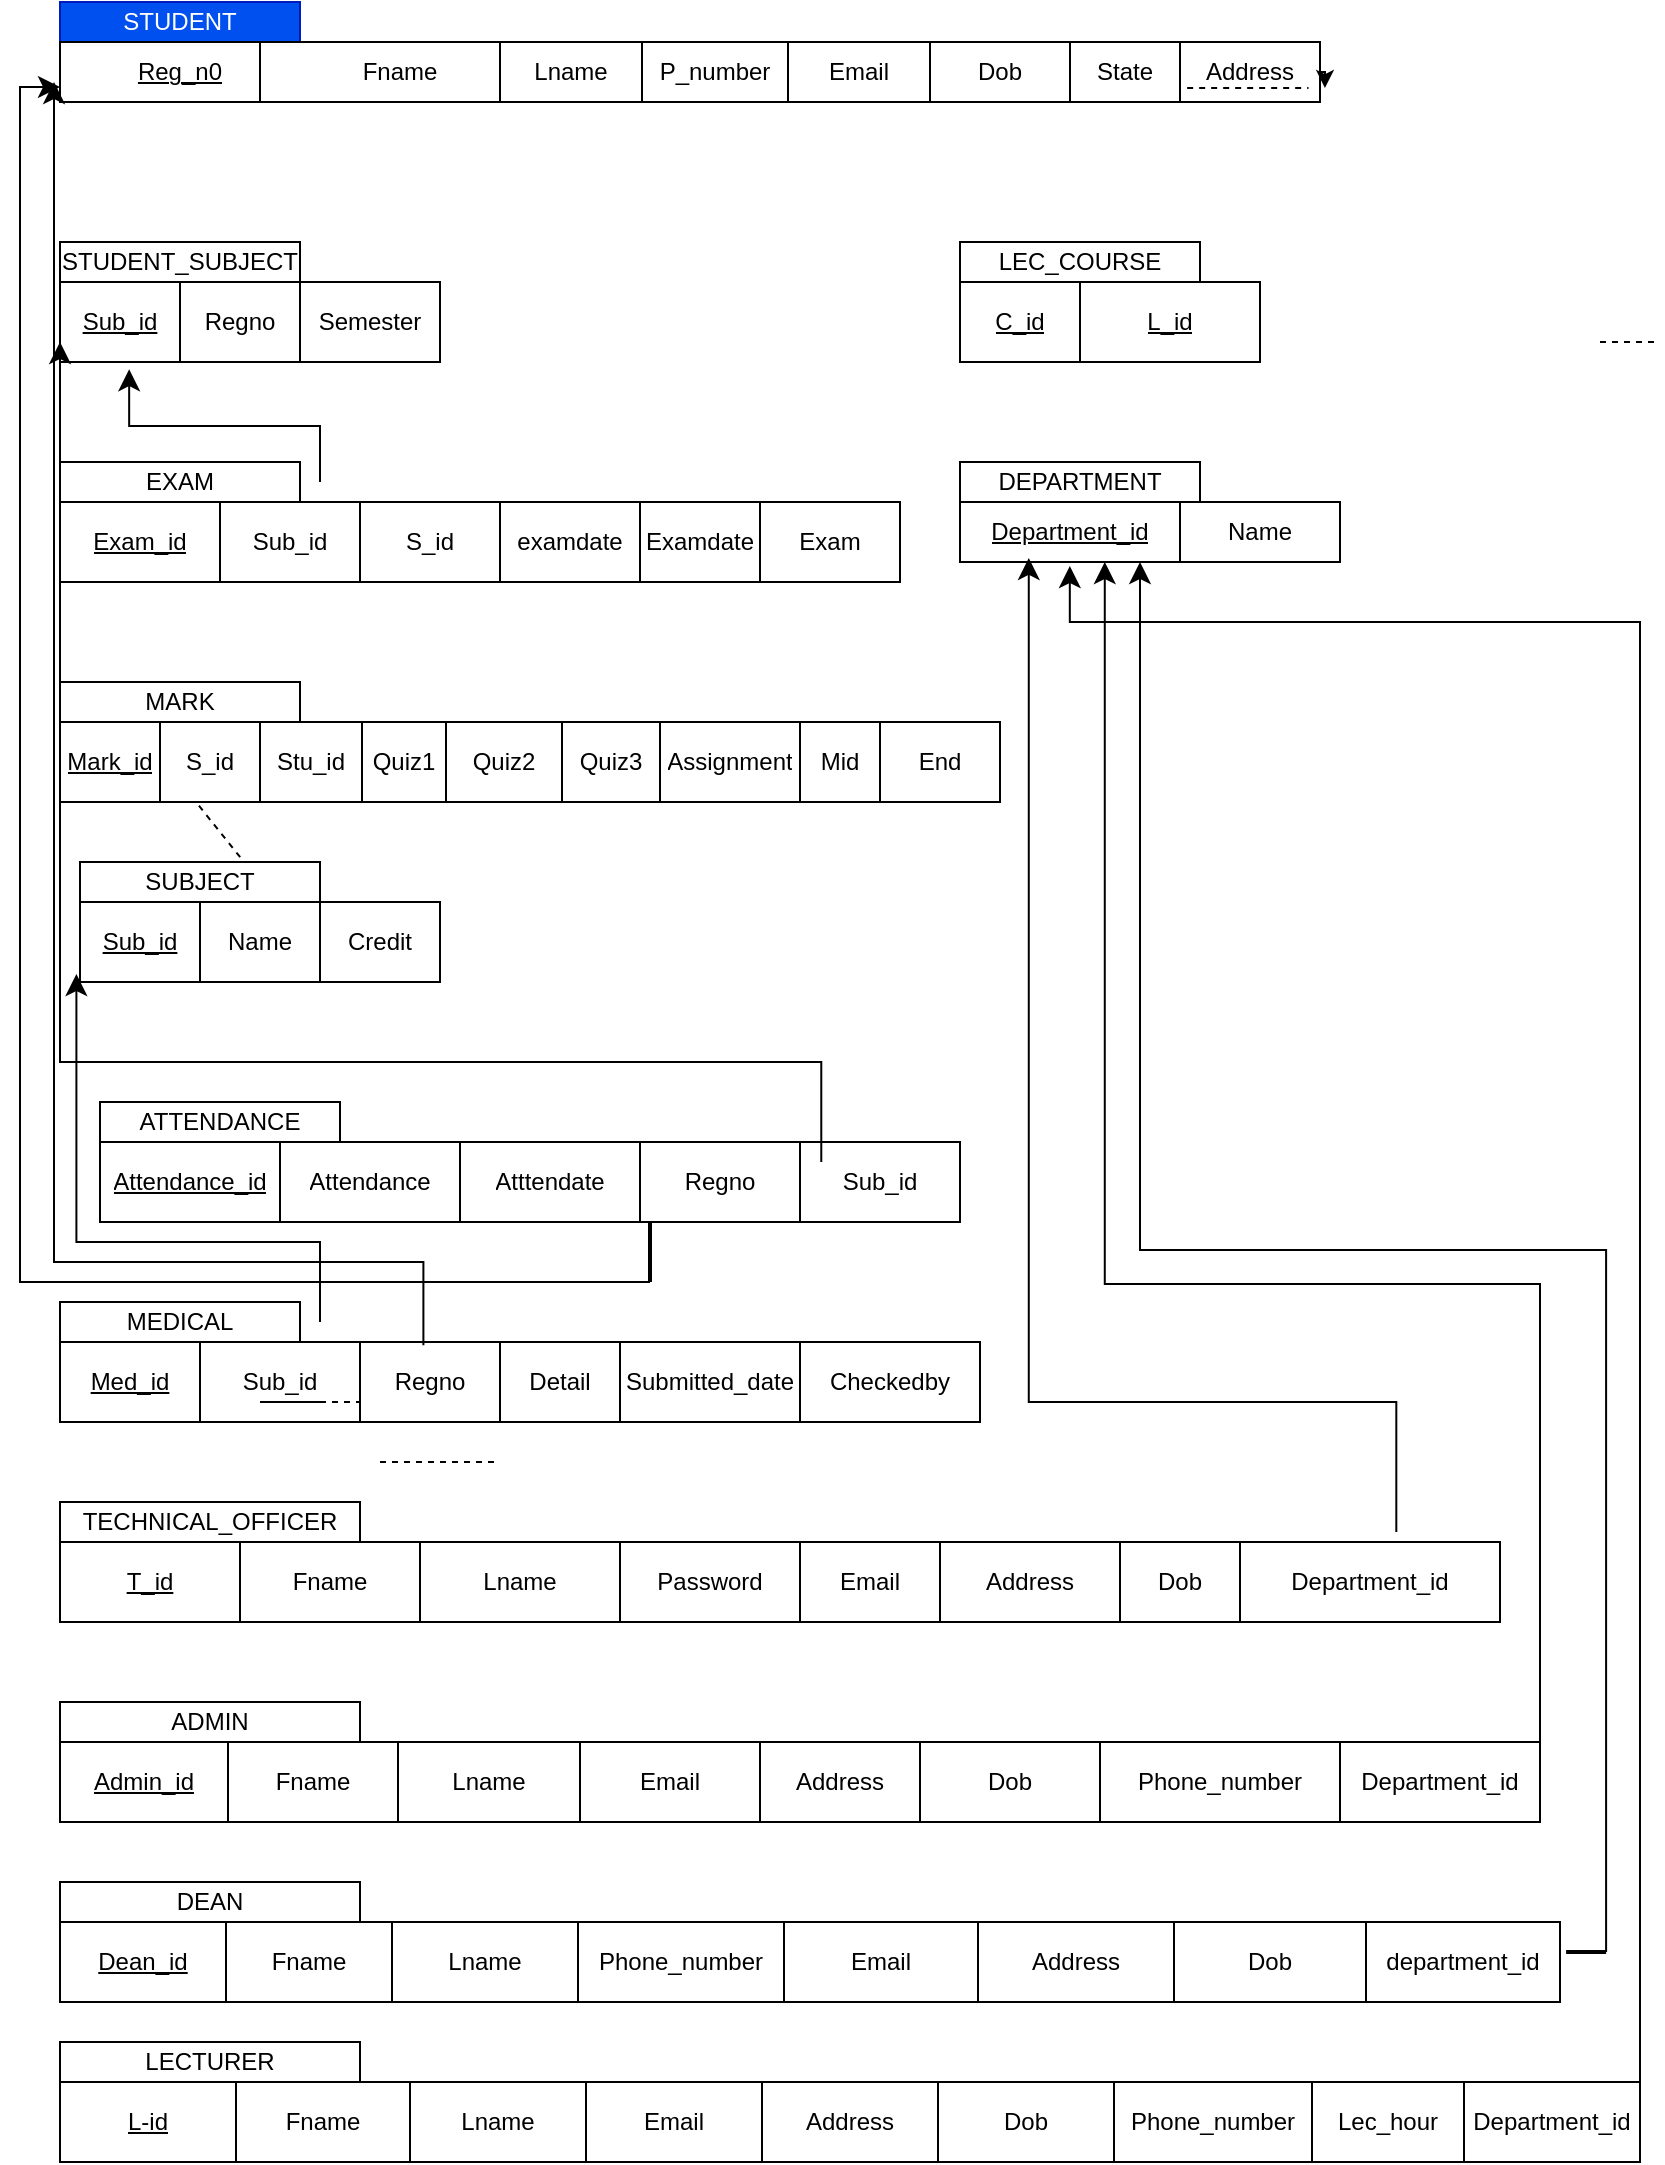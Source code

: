 <mxfile version="28.2.8">
  <diagram name="Page-1" id="xY4jJtZcbZsgavOQ9JUz">
    <mxGraphModel dx="1281" dy="623" grid="1" gridSize="10" guides="1" tooltips="1" connect="1" arrows="1" fold="1" page="1" pageScale="1" pageWidth="850" pageHeight="1100" math="0" shadow="0">
      <root>
        <mxCell id="0" />
        <mxCell id="1" parent="0" />
        <mxCell id="pu-4EHr-pO5dSCH-Njoy-2" value="STUDENT" style="rounded=0;whiteSpace=wrap;html=1;fillColor=#0050EF;fontColor=#ffffff;strokeColor=#001DBC;" parent="1" vertex="1">
          <mxGeometry x="30" y="20" width="120" height="20" as="geometry" />
        </mxCell>
        <mxCell id="pu-4EHr-pO5dSCH-Njoy-3" value="&lt;u&gt;Reg_n0&lt;/u&gt;" style="rounded=0;whiteSpace=wrap;html=1;" parent="1" vertex="1">
          <mxGeometry x="30" y="40" width="120" height="30" as="geometry" />
        </mxCell>
        <mxCell id="pu-4EHr-pO5dSCH-Njoy-4" value="Fname" style="rounded=0;whiteSpace=wrap;html=1;" parent="1" vertex="1">
          <mxGeometry x="130" y="40" width="140" height="30" as="geometry" />
        </mxCell>
        <mxCell id="pu-4EHr-pO5dSCH-Njoy-5" value="" style="shape=table;startSize=0;container=1;collapsible=0;childLayout=tableLayout;" parent="1" vertex="1">
          <mxGeometry x="250" y="40" width="410" height="30" as="geometry" />
        </mxCell>
        <mxCell id="pu-4EHr-pO5dSCH-Njoy-6" value="" style="shape=tableRow;horizontal=0;startSize=0;swimlaneHead=0;swimlaneBody=0;strokeColor=inherit;top=0;left=0;bottom=0;right=0;collapsible=0;dropTarget=0;fillColor=none;points=[[0,0.5],[1,0.5]];portConstraint=eastwest;" parent="pu-4EHr-pO5dSCH-Njoy-5" vertex="1">
          <mxGeometry width="410" height="30" as="geometry" />
        </mxCell>
        <mxCell id="pu-4EHr-pO5dSCH-Njoy-7" value="Lname" style="shape=partialRectangle;html=1;whiteSpace=wrap;connectable=0;strokeColor=inherit;overflow=hidden;fillColor=none;top=0;left=0;bottom=0;right=0;pointerEvents=1;" parent="pu-4EHr-pO5dSCH-Njoy-6" vertex="1">
          <mxGeometry width="71" height="30" as="geometry">
            <mxRectangle width="71" height="30" as="alternateBounds" />
          </mxGeometry>
        </mxCell>
        <mxCell id="pu-4EHr-pO5dSCH-Njoy-8" value="P_number" style="shape=partialRectangle;html=1;whiteSpace=wrap;connectable=0;strokeColor=inherit;overflow=hidden;fillColor=none;top=0;left=0;bottom=0;right=0;pointerEvents=1;" parent="pu-4EHr-pO5dSCH-Njoy-6" vertex="1">
          <mxGeometry x="71" width="73" height="30" as="geometry">
            <mxRectangle width="73" height="30" as="alternateBounds" />
          </mxGeometry>
        </mxCell>
        <mxCell id="pu-4EHr-pO5dSCH-Njoy-9" value="Email" style="shape=partialRectangle;html=1;whiteSpace=wrap;connectable=0;strokeColor=inherit;overflow=hidden;fillColor=none;top=0;left=0;bottom=0;right=0;pointerEvents=1;" parent="pu-4EHr-pO5dSCH-Njoy-6" vertex="1">
          <mxGeometry x="144" width="71" height="30" as="geometry">
            <mxRectangle width="71" height="30" as="alternateBounds" />
          </mxGeometry>
        </mxCell>
        <mxCell id="pu-4EHr-pO5dSCH-Njoy-10" value="Dob" style="shape=partialRectangle;html=1;whiteSpace=wrap;connectable=0;strokeColor=inherit;overflow=hidden;fillColor=none;top=0;left=0;bottom=0;right=0;pointerEvents=1;" parent="pu-4EHr-pO5dSCH-Njoy-6" vertex="1">
          <mxGeometry x="215" width="70" height="30" as="geometry">
            <mxRectangle width="70" height="30" as="alternateBounds" />
          </mxGeometry>
        </mxCell>
        <mxCell id="pu-4EHr-pO5dSCH-Njoy-11" value="State" style="shape=partialRectangle;html=1;whiteSpace=wrap;connectable=0;strokeColor=inherit;overflow=hidden;fillColor=none;top=0;left=0;bottom=0;right=0;pointerEvents=1;" parent="pu-4EHr-pO5dSCH-Njoy-6" vertex="1">
          <mxGeometry x="285" width="55" height="30" as="geometry">
            <mxRectangle width="55" height="30" as="alternateBounds" />
          </mxGeometry>
        </mxCell>
        <mxCell id="pu-4EHr-pO5dSCH-Njoy-12" value="Address" style="shape=partialRectangle;html=1;whiteSpace=wrap;connectable=0;strokeColor=inherit;overflow=hidden;fillColor=none;top=0;left=0;bottom=0;right=0;pointerEvents=1;" parent="pu-4EHr-pO5dSCH-Njoy-6" vertex="1">
          <mxGeometry x="340" width="70" height="30" as="geometry">
            <mxRectangle width="70" height="30" as="alternateBounds" />
          </mxGeometry>
        </mxCell>
        <mxCell id="pu-4EHr-pO5dSCH-Njoy-14" style="edgeStyle=orthogonalEdgeStyle;rounded=0;orthogonalLoop=1;jettySize=auto;html=1;exitX=1;exitY=0.5;exitDx=0;exitDy=0;entryX=1.006;entryY=0.767;entryDx=0;entryDy=0;entryPerimeter=0;" parent="pu-4EHr-pO5dSCH-Njoy-5" source="pu-4EHr-pO5dSCH-Njoy-6" target="pu-4EHr-pO5dSCH-Njoy-6" edge="1">
          <mxGeometry relative="1" as="geometry" />
        </mxCell>
        <mxCell id="pu-4EHr-pO5dSCH-Njoy-15" value="" style="endArrow=none;dashed=1;html=1;rounded=0;exitX=0.838;exitY=0.767;exitDx=0;exitDy=0;exitPerimeter=0;entryX=0.986;entryY=0.767;entryDx=0;entryDy=0;entryPerimeter=0;elbow=vertical;" parent="pu-4EHr-pO5dSCH-Njoy-5" source="pu-4EHr-pO5dSCH-Njoy-6" target="pu-4EHr-pO5dSCH-Njoy-6" edge="1">
          <mxGeometry width="50" height="50" relative="1" as="geometry">
            <mxPoint x="160" y="180" as="sourcePoint" />
            <mxPoint x="200" y="140" as="targetPoint" />
          </mxGeometry>
        </mxCell>
        <mxCell id="pu-4EHr-pO5dSCH-Njoy-16" value="&lt;font style=&quot;color: light-dark(rgb(0, 0, 0), rgb(0, 0, 0));&quot;&gt;DEPARTMENT&lt;/font&gt;" style="rounded=0;whiteSpace=wrap;html=1;fillColor=light-dark(#FFFFFF,#6DB2FF);" parent="1" vertex="1">
          <mxGeometry x="480" y="250" width="120" height="20" as="geometry" />
        </mxCell>
        <mxCell id="pu-4EHr-pO5dSCH-Njoy-17" value="" style="shape=table;startSize=0;container=1;collapsible=0;childLayout=tableLayout;" parent="1" vertex="1">
          <mxGeometry x="480" y="270" width="190" height="30" as="geometry" />
        </mxCell>
        <mxCell id="pu-4EHr-pO5dSCH-Njoy-18" value="" style="shape=tableRow;horizontal=0;startSize=0;swimlaneHead=0;swimlaneBody=0;strokeColor=inherit;top=0;left=0;bottom=0;right=0;collapsible=0;dropTarget=0;fillColor=none;points=[[0,0.5],[1,0.5]];portConstraint=eastwest;" parent="pu-4EHr-pO5dSCH-Njoy-17" vertex="1">
          <mxGeometry width="190" height="30" as="geometry" />
        </mxCell>
        <mxCell id="pu-4EHr-pO5dSCH-Njoy-19" value="&lt;u&gt;Department_id&lt;/u&gt;" style="shape=partialRectangle;html=1;whiteSpace=wrap;connectable=0;strokeColor=inherit;overflow=hidden;fillColor=none;top=0;left=0;bottom=0;right=0;pointerEvents=1;" parent="pu-4EHr-pO5dSCH-Njoy-18" vertex="1">
          <mxGeometry width="110" height="30" as="geometry">
            <mxRectangle width="110" height="30" as="alternateBounds" />
          </mxGeometry>
        </mxCell>
        <mxCell id="pu-4EHr-pO5dSCH-Njoy-20" value="Name" style="shape=partialRectangle;html=1;whiteSpace=wrap;connectable=0;strokeColor=inherit;overflow=hidden;fillColor=none;top=0;left=0;bottom=0;right=0;pointerEvents=1;" parent="pu-4EHr-pO5dSCH-Njoy-18" vertex="1">
          <mxGeometry x="110" width="80" height="30" as="geometry">
            <mxRectangle width="80" height="30" as="alternateBounds" />
          </mxGeometry>
        </mxCell>
        <mxCell id="pu-4EHr-pO5dSCH-Njoy-21" value="" style="endArrow=none;dashed=1;html=1;rounded=0;" parent="pu-4EHr-pO5dSCH-Njoy-17" target="pu-4EHr-pO5dSCH-Njoy-42" edge="1">
          <mxGeometry width="50" height="50" relative="1" as="geometry">
            <mxPoint x="-340" y="180" as="sourcePoint" />
            <mxPoint x="-350" y="170" as="targetPoint" />
            <Array as="points">
              <mxPoint x="-350" y="190" />
              <mxPoint x="-390" y="140" />
            </Array>
          </mxGeometry>
        </mxCell>
        <mxCell id="pu-4EHr-pO5dSCH-Njoy-22" value="&lt;font style=&quot;color: light-dark(rgb(0, 0, 0), rgb(0, 0, 0));&quot;&gt;STUDENT_SUBJECT&lt;/font&gt;" style="rounded=0;whiteSpace=wrap;html=1;fillColor=light-dark(#FFFFFF,#6DB2FF);" parent="1" vertex="1">
          <mxGeometry x="30" y="140" width="120" height="20" as="geometry" />
        </mxCell>
        <mxCell id="pu-4EHr-pO5dSCH-Njoy-23" value="" style="shape=table;startSize=0;container=1;collapsible=0;childLayout=tableLayout;" parent="1" vertex="1">
          <mxGeometry x="30" y="160" width="190" height="40" as="geometry" />
        </mxCell>
        <mxCell id="pu-4EHr-pO5dSCH-Njoy-24" value="" style="shape=tableRow;horizontal=0;startSize=0;swimlaneHead=0;swimlaneBody=0;strokeColor=inherit;top=0;left=0;bottom=0;right=0;collapsible=0;dropTarget=0;fillColor=none;points=[[0,0.5],[1,0.5]];portConstraint=eastwest;" parent="pu-4EHr-pO5dSCH-Njoy-23" vertex="1">
          <mxGeometry width="190" height="40" as="geometry" />
        </mxCell>
        <mxCell id="pu-4EHr-pO5dSCH-Njoy-25" value="&lt;u&gt;Sub_id&lt;/u&gt;" style="shape=partialRectangle;html=1;whiteSpace=wrap;connectable=0;strokeColor=inherit;overflow=hidden;fillColor=none;top=0;left=0;bottom=0;right=0;pointerEvents=1;" parent="pu-4EHr-pO5dSCH-Njoy-24" vertex="1">
          <mxGeometry width="60" height="40" as="geometry">
            <mxRectangle width="60" height="40" as="alternateBounds" />
          </mxGeometry>
        </mxCell>
        <mxCell id="pu-4EHr-pO5dSCH-Njoy-26" value="Regno" style="shape=partialRectangle;html=1;whiteSpace=wrap;connectable=0;strokeColor=inherit;overflow=hidden;fillColor=none;top=0;left=0;bottom=0;right=0;pointerEvents=1;" parent="pu-4EHr-pO5dSCH-Njoy-24" vertex="1">
          <mxGeometry x="60" width="60" height="40" as="geometry">
            <mxRectangle width="60" height="40" as="alternateBounds" />
          </mxGeometry>
        </mxCell>
        <mxCell id="AEYLGil9jTg4PLggc-jJ-2" value="Semester" style="shape=partialRectangle;html=1;whiteSpace=wrap;connectable=0;strokeColor=inherit;overflow=hidden;fillColor=none;top=0;left=0;bottom=0;right=0;pointerEvents=1;" parent="pu-4EHr-pO5dSCH-Njoy-24" vertex="1">
          <mxGeometry x="120" width="70" height="40" as="geometry">
            <mxRectangle width="70" height="40" as="alternateBounds" />
          </mxGeometry>
        </mxCell>
        <mxCell id="pu-4EHr-pO5dSCH-Njoy-33" value="&lt;font style=&quot;color: light-dark(rgb(0, 0, 0), rgb(0, 0, 0));&quot;&gt;EXAM&lt;/font&gt;" style="rounded=0;whiteSpace=wrap;html=1;fillColor=light-dark(#FFFFFF,#6DB2FF);strokeColor=light-dark(#000000,#000000);" parent="1" vertex="1">
          <mxGeometry x="30" y="250" width="120" height="20" as="geometry" />
        </mxCell>
        <mxCell id="pu-4EHr-pO5dSCH-Njoy-34" value="" style="shape=table;startSize=0;container=1;collapsible=0;childLayout=tableLayout;" parent="1" vertex="1">
          <mxGeometry x="30" y="270" width="420" height="40" as="geometry" />
        </mxCell>
        <mxCell id="pu-4EHr-pO5dSCH-Njoy-35" value="" style="shape=tableRow;horizontal=0;startSize=0;swimlaneHead=0;swimlaneBody=0;strokeColor=inherit;top=0;left=0;bottom=0;right=0;collapsible=0;dropTarget=0;fillColor=none;points=[[0,0.5],[1,0.5]];portConstraint=eastwest;" parent="pu-4EHr-pO5dSCH-Njoy-34" vertex="1">
          <mxGeometry width="420" height="40" as="geometry" />
        </mxCell>
        <mxCell id="pu-4EHr-pO5dSCH-Njoy-36" value="&lt;u&gt;Exam_id&lt;/u&gt;" style="shape=partialRectangle;html=1;whiteSpace=wrap;connectable=0;strokeColor=inherit;overflow=hidden;fillColor=none;top=0;left=0;bottom=0;right=0;pointerEvents=1;" parent="pu-4EHr-pO5dSCH-Njoy-35" vertex="1">
          <mxGeometry width="80" height="40" as="geometry">
            <mxRectangle width="80" height="40" as="alternateBounds" />
          </mxGeometry>
        </mxCell>
        <mxCell id="pu-4EHr-pO5dSCH-Njoy-37" value="Sub_id" style="shape=partialRectangle;html=1;whiteSpace=wrap;connectable=0;strokeColor=inherit;overflow=hidden;fillColor=none;top=0;left=0;bottom=0;right=0;pointerEvents=1;" parent="pu-4EHr-pO5dSCH-Njoy-35" vertex="1">
          <mxGeometry x="80" width="70" height="40" as="geometry">
            <mxRectangle width="70" height="40" as="alternateBounds" />
          </mxGeometry>
        </mxCell>
        <mxCell id="pu-4EHr-pO5dSCH-Njoy-38" value="S_id" style="shape=partialRectangle;html=1;whiteSpace=wrap;connectable=0;strokeColor=inherit;overflow=hidden;fillColor=none;top=0;left=0;bottom=0;right=0;pointerEvents=1;" parent="pu-4EHr-pO5dSCH-Njoy-35" vertex="1">
          <mxGeometry x="150" width="70" height="40" as="geometry">
            <mxRectangle width="70" height="40" as="alternateBounds" />
          </mxGeometry>
        </mxCell>
        <mxCell id="KASkvLbPSU9D8HYdfNqd-1" value="examdate" style="shape=partialRectangle;html=1;whiteSpace=wrap;connectable=0;strokeColor=inherit;overflow=hidden;fillColor=none;top=0;left=0;bottom=0;right=0;pointerEvents=1;" parent="pu-4EHr-pO5dSCH-Njoy-35" vertex="1">
          <mxGeometry x="220" width="70" height="40" as="geometry">
            <mxRectangle width="70" height="40" as="alternateBounds" />
          </mxGeometry>
        </mxCell>
        <mxCell id="KASkvLbPSU9D8HYdfNqd-2" value="Examdate" style="shape=partialRectangle;html=1;whiteSpace=wrap;connectable=0;strokeColor=inherit;overflow=hidden;fillColor=none;top=0;left=0;bottom=0;right=0;pointerEvents=1;" parent="pu-4EHr-pO5dSCH-Njoy-35" vertex="1">
          <mxGeometry x="290" width="60" height="40" as="geometry">
            <mxRectangle width="60" height="40" as="alternateBounds" />
          </mxGeometry>
        </mxCell>
        <mxCell id="KTiFYCy_t_JUHbxnWgsd-1" value="Exam" style="shape=partialRectangle;html=1;whiteSpace=wrap;connectable=0;strokeColor=inherit;overflow=hidden;fillColor=none;top=0;left=0;bottom=0;right=0;pointerEvents=1;" parent="pu-4EHr-pO5dSCH-Njoy-35" vertex="1">
          <mxGeometry x="350" width="70" height="40" as="geometry">
            <mxRectangle width="70" height="40" as="alternateBounds" />
          </mxGeometry>
        </mxCell>
        <mxCell id="pu-4EHr-pO5dSCH-Njoy-40" value="&lt;font style=&quot;color: light-dark(rgb(0, 0, 0), rgb(0, 0, 0));&quot;&gt;MARK&lt;/font&gt;" style="rounded=0;whiteSpace=wrap;html=1;fillColor=light-dark(#FFFFFF,#6DB2FF);" parent="1" vertex="1">
          <mxGeometry x="30" y="360" width="120" height="20" as="geometry" />
        </mxCell>
        <mxCell id="pu-4EHr-pO5dSCH-Njoy-41" value="" style="shape=table;startSize=0;container=1;collapsible=0;childLayout=tableLayout;" parent="1" vertex="1">
          <mxGeometry x="30" y="380" width="470" height="40" as="geometry" />
        </mxCell>
        <mxCell id="pu-4EHr-pO5dSCH-Njoy-42" value="" style="shape=tableRow;horizontal=0;startSize=0;swimlaneHead=0;swimlaneBody=0;strokeColor=inherit;top=0;left=0;bottom=0;right=0;collapsible=0;dropTarget=0;fillColor=none;points=[[0,0.5],[1,0.5]];portConstraint=eastwest;" parent="pu-4EHr-pO5dSCH-Njoy-41" vertex="1">
          <mxGeometry width="470" height="40" as="geometry" />
        </mxCell>
        <mxCell id="pu-4EHr-pO5dSCH-Njoy-43" value="&lt;u&gt;Mark_id&lt;/u&gt;" style="shape=partialRectangle;html=1;whiteSpace=wrap;connectable=0;strokeColor=inherit;overflow=hidden;fillColor=none;top=0;left=0;bottom=0;right=0;pointerEvents=1;" parent="pu-4EHr-pO5dSCH-Njoy-42" vertex="1">
          <mxGeometry width="50" height="40" as="geometry">
            <mxRectangle width="50" height="40" as="alternateBounds" />
          </mxGeometry>
        </mxCell>
        <mxCell id="pu-4EHr-pO5dSCH-Njoy-44" value="S_id" style="shape=partialRectangle;html=1;whiteSpace=wrap;connectable=0;strokeColor=inherit;overflow=hidden;fillColor=none;top=0;left=0;bottom=0;right=0;pointerEvents=1;" parent="pu-4EHr-pO5dSCH-Njoy-42" vertex="1">
          <mxGeometry x="50" width="50" height="40" as="geometry">
            <mxRectangle width="50" height="40" as="alternateBounds" />
          </mxGeometry>
        </mxCell>
        <mxCell id="pu-4EHr-pO5dSCH-Njoy-45" value="Stu_id" style="shape=partialRectangle;html=1;whiteSpace=wrap;connectable=0;strokeColor=inherit;overflow=hidden;fillColor=none;top=0;left=0;bottom=0;right=0;pointerEvents=1;" parent="pu-4EHr-pO5dSCH-Njoy-42" vertex="1">
          <mxGeometry x="100" width="51" height="40" as="geometry">
            <mxRectangle width="51" height="40" as="alternateBounds" />
          </mxGeometry>
        </mxCell>
        <mxCell id="pu-4EHr-pO5dSCH-Njoy-46" value="Quiz1" style="shape=partialRectangle;html=1;whiteSpace=wrap;connectable=0;strokeColor=inherit;overflow=hidden;fillColor=none;top=0;left=0;bottom=0;right=0;pointerEvents=1;" parent="pu-4EHr-pO5dSCH-Njoy-42" vertex="1">
          <mxGeometry x="151" width="42" height="40" as="geometry">
            <mxRectangle width="42" height="40" as="alternateBounds" />
          </mxGeometry>
        </mxCell>
        <mxCell id="pu-4EHr-pO5dSCH-Njoy-47" value="Quiz2" style="shape=partialRectangle;html=1;whiteSpace=wrap;connectable=0;strokeColor=inherit;overflow=hidden;fillColor=none;top=0;left=0;bottom=0;right=0;pointerEvents=1;" parent="pu-4EHr-pO5dSCH-Njoy-42" vertex="1">
          <mxGeometry x="193" width="58" height="40" as="geometry">
            <mxRectangle width="58" height="40" as="alternateBounds" />
          </mxGeometry>
        </mxCell>
        <mxCell id="Vgmw6cGDIbWzr3HzMg_--1" value="Quiz3" style="shape=partialRectangle;html=1;whiteSpace=wrap;connectable=0;strokeColor=inherit;overflow=hidden;fillColor=none;top=0;left=0;bottom=0;right=0;pointerEvents=1;" parent="pu-4EHr-pO5dSCH-Njoy-42" vertex="1">
          <mxGeometry x="251" width="49" height="40" as="geometry">
            <mxRectangle width="49" height="40" as="alternateBounds" />
          </mxGeometry>
        </mxCell>
        <mxCell id="5lb4T3jA7lM4oqDkbSBx-2" value="Assignment" style="shape=partialRectangle;html=1;whiteSpace=wrap;connectable=0;strokeColor=inherit;overflow=hidden;fillColor=none;top=0;left=0;bottom=0;right=0;pointerEvents=1;" parent="pu-4EHr-pO5dSCH-Njoy-42" vertex="1">
          <mxGeometry x="300" width="70" height="40" as="geometry">
            <mxRectangle width="70" height="40" as="alternateBounds" />
          </mxGeometry>
        </mxCell>
        <mxCell id="5lb4T3jA7lM4oqDkbSBx-1" value="Mid" style="shape=partialRectangle;html=1;whiteSpace=wrap;connectable=0;strokeColor=inherit;overflow=hidden;fillColor=none;top=0;left=0;bottom=0;right=0;pointerEvents=1;" parent="pu-4EHr-pO5dSCH-Njoy-42" vertex="1">
          <mxGeometry x="370" width="40" height="40" as="geometry">
            <mxRectangle width="40" height="40" as="alternateBounds" />
          </mxGeometry>
        </mxCell>
        <mxCell id="5lb4T3jA7lM4oqDkbSBx-3" value="End" style="shape=partialRectangle;html=1;whiteSpace=wrap;connectable=0;strokeColor=inherit;overflow=hidden;fillColor=none;top=0;left=0;bottom=0;right=0;pointerEvents=1;" parent="pu-4EHr-pO5dSCH-Njoy-42" vertex="1">
          <mxGeometry x="410" width="60" height="40" as="geometry">
            <mxRectangle width="60" height="40" as="alternateBounds" />
          </mxGeometry>
        </mxCell>
        <mxCell id="pu-4EHr-pO5dSCH-Njoy-56" value="&lt;font style=&quot;color: light-dark(rgb(0, 0, 0), rgb(0, 0, 0));&quot;&gt;ATTENDANCE&lt;/font&gt;" style="rounded=0;whiteSpace=wrap;html=1;fillColor=light-dark(#FFFFFF,#6DB2FF);" parent="1" vertex="1">
          <mxGeometry x="50" y="570" width="120" height="20" as="geometry" />
        </mxCell>
        <mxCell id="pu-4EHr-pO5dSCH-Njoy-57" value="" style="shape=table;startSize=0;container=1;collapsible=0;childLayout=tableLayout;" parent="1" vertex="1">
          <mxGeometry x="50" y="590" width="430" height="40" as="geometry" />
        </mxCell>
        <mxCell id="pu-4EHr-pO5dSCH-Njoy-58" value="" style="shape=tableRow;horizontal=0;startSize=0;swimlaneHead=0;swimlaneBody=0;strokeColor=inherit;top=0;left=0;bottom=0;right=0;collapsible=0;dropTarget=0;fillColor=none;points=[[0,0.5],[1,0.5]];portConstraint=eastwest;" parent="pu-4EHr-pO5dSCH-Njoy-57" vertex="1">
          <mxGeometry width="430" height="40" as="geometry" />
        </mxCell>
        <mxCell id="pu-4EHr-pO5dSCH-Njoy-59" value="&lt;u&gt;Attendance_id&lt;/u&gt;" style="shape=partialRectangle;html=1;whiteSpace=wrap;connectable=0;strokeColor=inherit;overflow=hidden;fillColor=none;top=0;left=0;bottom=0;right=0;pointerEvents=1;" parent="pu-4EHr-pO5dSCH-Njoy-58" vertex="1">
          <mxGeometry width="90" height="40" as="geometry">
            <mxRectangle width="90" height="40" as="alternateBounds" />
          </mxGeometry>
        </mxCell>
        <mxCell id="pu-4EHr-pO5dSCH-Njoy-60" value="Attendance" style="shape=partialRectangle;html=1;whiteSpace=wrap;connectable=0;strokeColor=inherit;overflow=hidden;fillColor=none;top=0;left=0;bottom=0;right=0;pointerEvents=1;" parent="pu-4EHr-pO5dSCH-Njoy-58" vertex="1">
          <mxGeometry x="90" width="90" height="40" as="geometry">
            <mxRectangle width="90" height="40" as="alternateBounds" />
          </mxGeometry>
        </mxCell>
        <mxCell id="pu-4EHr-pO5dSCH-Njoy-61" value="Atttendate" style="shape=partialRectangle;html=1;whiteSpace=wrap;connectable=0;strokeColor=inherit;overflow=hidden;fillColor=none;top=0;left=0;bottom=0;right=0;pointerEvents=1;" parent="pu-4EHr-pO5dSCH-Njoy-58" vertex="1">
          <mxGeometry x="180" width="90" height="40" as="geometry">
            <mxRectangle width="90" height="40" as="alternateBounds" />
          </mxGeometry>
        </mxCell>
        <mxCell id="pu-4EHr-pO5dSCH-Njoy-62" value="Regno" style="shape=partialRectangle;html=1;whiteSpace=wrap;connectable=0;strokeColor=inherit;overflow=hidden;fillColor=none;top=0;left=0;bottom=0;right=0;pointerEvents=1;" parent="pu-4EHr-pO5dSCH-Njoy-58" vertex="1">
          <mxGeometry x="270" width="80" height="40" as="geometry">
            <mxRectangle width="80" height="40" as="alternateBounds" />
          </mxGeometry>
        </mxCell>
        <mxCell id="pu-4EHr-pO5dSCH-Njoy-63" value="Sub_id" style="shape=partialRectangle;html=1;whiteSpace=wrap;connectable=0;strokeColor=inherit;overflow=hidden;fillColor=none;top=0;left=0;bottom=0;right=0;pointerEvents=1;" parent="pu-4EHr-pO5dSCH-Njoy-58" vertex="1">
          <mxGeometry x="350" width="80" height="40" as="geometry">
            <mxRectangle width="80" height="40" as="alternateBounds" />
          </mxGeometry>
        </mxCell>
        <mxCell id="pu-4EHr-pO5dSCH-Njoy-66" value="&lt;font style=&quot;color: light-dark(rgb(0, 0, 0), rgb(0, 0, 0));&quot;&gt;MEDICAL&lt;/font&gt;" style="rounded=0;whiteSpace=wrap;html=1;fillColor=light-dark(#FFFFFF,#6DB2FF);" parent="1" vertex="1">
          <mxGeometry x="30" y="670" width="120" height="20" as="geometry" />
        </mxCell>
        <mxCell id="pu-4EHr-pO5dSCH-Njoy-67" value="" style="shape=table;startSize=0;container=1;collapsible=0;childLayout=tableLayout;" parent="1" vertex="1">
          <mxGeometry x="30" y="690" width="460" height="40" as="geometry" />
        </mxCell>
        <mxCell id="pu-4EHr-pO5dSCH-Njoy-68" value="" style="shape=tableRow;horizontal=0;startSize=0;swimlaneHead=0;swimlaneBody=0;strokeColor=inherit;top=0;left=0;bottom=0;right=0;collapsible=0;dropTarget=0;fillColor=none;points=[[0,0.5],[1,0.5]];portConstraint=eastwest;" parent="pu-4EHr-pO5dSCH-Njoy-67" vertex="1">
          <mxGeometry width="460" height="40" as="geometry" />
        </mxCell>
        <mxCell id="pu-4EHr-pO5dSCH-Njoy-69" value="&lt;u&gt;Med_id&lt;/u&gt;" style="shape=partialRectangle;html=1;whiteSpace=wrap;connectable=0;strokeColor=inherit;overflow=hidden;fillColor=none;top=0;left=0;bottom=0;right=0;pointerEvents=1;" parent="pu-4EHr-pO5dSCH-Njoy-68" vertex="1">
          <mxGeometry width="70" height="40" as="geometry">
            <mxRectangle width="70" height="40" as="alternateBounds" />
          </mxGeometry>
        </mxCell>
        <mxCell id="pu-4EHr-pO5dSCH-Njoy-70" value="Sub_id" style="shape=partialRectangle;html=1;whiteSpace=wrap;connectable=0;strokeColor=inherit;overflow=hidden;fillColor=none;top=0;left=0;bottom=0;right=0;pointerEvents=1;" parent="pu-4EHr-pO5dSCH-Njoy-68" vertex="1">
          <mxGeometry x="70" width="80" height="40" as="geometry">
            <mxRectangle width="80" height="40" as="alternateBounds" />
          </mxGeometry>
        </mxCell>
        <mxCell id="pu-4EHr-pO5dSCH-Njoy-71" value="Regno" style="shape=partialRectangle;html=1;whiteSpace=wrap;connectable=0;strokeColor=inherit;overflow=hidden;fillColor=none;top=0;left=0;bottom=0;right=0;pointerEvents=1;" parent="pu-4EHr-pO5dSCH-Njoy-68" vertex="1">
          <mxGeometry x="150" width="70" height="40" as="geometry">
            <mxRectangle width="70" height="40" as="alternateBounds" />
          </mxGeometry>
        </mxCell>
        <mxCell id="AEYLGil9jTg4PLggc-jJ-1" value="Detail" style="shape=partialRectangle;html=1;whiteSpace=wrap;connectable=0;strokeColor=inherit;overflow=hidden;fillColor=none;top=0;left=0;bottom=0;right=0;pointerEvents=1;" parent="pu-4EHr-pO5dSCH-Njoy-68" vertex="1">
          <mxGeometry x="220" width="60" height="40" as="geometry">
            <mxRectangle width="60" height="40" as="alternateBounds" />
          </mxGeometry>
        </mxCell>
        <mxCell id="KTiFYCy_t_JUHbxnWgsd-2" value="Submitted_date" style="shape=partialRectangle;html=1;whiteSpace=wrap;connectable=0;strokeColor=inherit;overflow=hidden;fillColor=none;top=0;left=0;bottom=0;right=0;pointerEvents=1;" parent="pu-4EHr-pO5dSCH-Njoy-68" vertex="1">
          <mxGeometry x="280" width="90" height="40" as="geometry">
            <mxRectangle width="90" height="40" as="alternateBounds" />
          </mxGeometry>
        </mxCell>
        <mxCell id="KTiFYCy_t_JUHbxnWgsd-3" value="Checkedby" style="shape=partialRectangle;html=1;whiteSpace=wrap;connectable=0;strokeColor=inherit;overflow=hidden;fillColor=none;top=0;left=0;bottom=0;right=0;pointerEvents=1;" parent="pu-4EHr-pO5dSCH-Njoy-68" vertex="1">
          <mxGeometry x="370" width="90" height="40" as="geometry">
            <mxRectangle width="90" height="40" as="alternateBounds" />
          </mxGeometry>
        </mxCell>
        <mxCell id="pu-4EHr-pO5dSCH-Njoy-72" value="" style="endArrow=none;dashed=1;html=1;rounded=0;" parent="pu-4EHr-pO5dSCH-Njoy-67" edge="1">
          <mxGeometry width="50" height="50" relative="1" as="geometry">
            <mxPoint x="160" y="60" as="sourcePoint" />
            <mxPoint x="220" y="60" as="targetPoint" />
            <Array as="points" />
          </mxGeometry>
        </mxCell>
        <mxCell id="pu-4EHr-pO5dSCH-Njoy-73" value="" style="endArrow=none;dashed=1;html=1;rounded=0;" parent="1" edge="1">
          <mxGeometry width="50" height="50" relative="1" as="geometry">
            <mxPoint x="160" y="720" as="sourcePoint" />
            <mxPoint x="180" y="720" as="targetPoint" />
            <Array as="points">
              <mxPoint x="160" y="720" />
              <mxPoint x="150" y="720" />
              <mxPoint x="130" y="720" />
            </Array>
          </mxGeometry>
        </mxCell>
        <mxCell id="pu-4EHr-pO5dSCH-Njoy-74" value="&lt;font style=&quot;color: light-dark(rgb(0, 0, 0), rgb(0, 0, 0));&quot;&gt;TECHNICAL_OFFICER&lt;/font&gt;" style="rounded=0;whiteSpace=wrap;html=1;fillColor=light-dark(#FFFFFF,#6DB2FF);" parent="1" vertex="1">
          <mxGeometry x="30" y="770" width="150" height="20" as="geometry" />
        </mxCell>
        <mxCell id="pu-4EHr-pO5dSCH-Njoy-75" value="" style="shape=table;startSize=0;container=1;collapsible=0;childLayout=tableLayout;" parent="1" vertex="1">
          <mxGeometry x="30" y="790" width="720" height="40" as="geometry" />
        </mxCell>
        <mxCell id="pu-4EHr-pO5dSCH-Njoy-76" value="" style="shape=tableRow;horizontal=0;startSize=0;swimlaneHead=0;swimlaneBody=0;strokeColor=inherit;top=0;left=0;bottom=0;right=0;collapsible=0;dropTarget=0;fillColor=none;points=[[0,0.5],[1,0.5]];portConstraint=eastwest;" parent="pu-4EHr-pO5dSCH-Njoy-75" vertex="1">
          <mxGeometry width="720" height="40" as="geometry" />
        </mxCell>
        <mxCell id="pu-4EHr-pO5dSCH-Njoy-77" value="&lt;u&gt;T_id&lt;/u&gt;" style="shape=partialRectangle;html=1;whiteSpace=wrap;connectable=0;strokeColor=inherit;overflow=hidden;fillColor=none;top=0;left=0;bottom=0;right=0;pointerEvents=1;" parent="pu-4EHr-pO5dSCH-Njoy-76" vertex="1">
          <mxGeometry width="90" height="40" as="geometry">
            <mxRectangle width="90" height="40" as="alternateBounds" />
          </mxGeometry>
        </mxCell>
        <mxCell id="pu-4EHr-pO5dSCH-Njoy-78" value="Fname" style="shape=partialRectangle;html=1;whiteSpace=wrap;connectable=0;strokeColor=inherit;overflow=hidden;fillColor=none;top=0;left=0;bottom=0;right=0;pointerEvents=1;" parent="pu-4EHr-pO5dSCH-Njoy-76" vertex="1">
          <mxGeometry x="90" width="90" height="40" as="geometry">
            <mxRectangle width="90" height="40" as="alternateBounds" />
          </mxGeometry>
        </mxCell>
        <mxCell id="pu-4EHr-pO5dSCH-Njoy-79" value="Lname" style="shape=partialRectangle;html=1;whiteSpace=wrap;connectable=0;strokeColor=inherit;overflow=hidden;fillColor=none;top=0;left=0;bottom=0;right=0;pointerEvents=1;" parent="pu-4EHr-pO5dSCH-Njoy-76" vertex="1">
          <mxGeometry x="180" width="100" height="40" as="geometry">
            <mxRectangle width="100" height="40" as="alternateBounds" />
          </mxGeometry>
        </mxCell>
        <mxCell id="pu-4EHr-pO5dSCH-Njoy-80" value="Password" style="shape=partialRectangle;html=1;whiteSpace=wrap;connectable=0;strokeColor=inherit;overflow=hidden;fillColor=none;top=0;left=0;bottom=0;right=0;pointerEvents=1;" parent="pu-4EHr-pO5dSCH-Njoy-76" vertex="1">
          <mxGeometry x="280" width="90" height="40" as="geometry">
            <mxRectangle width="90" height="40" as="alternateBounds" />
          </mxGeometry>
        </mxCell>
        <mxCell id="pu-4EHr-pO5dSCH-Njoy-81" value="Email" style="shape=partialRectangle;html=1;whiteSpace=wrap;connectable=0;strokeColor=inherit;overflow=hidden;fillColor=none;top=0;left=0;bottom=0;right=0;pointerEvents=1;" parent="pu-4EHr-pO5dSCH-Njoy-76" vertex="1">
          <mxGeometry x="370" width="70" height="40" as="geometry">
            <mxRectangle width="70" height="40" as="alternateBounds" />
          </mxGeometry>
        </mxCell>
        <mxCell id="pu-4EHr-pO5dSCH-Njoy-82" value="Address" style="shape=partialRectangle;html=1;whiteSpace=wrap;connectable=0;strokeColor=inherit;overflow=hidden;fillColor=none;top=0;left=0;bottom=0;right=0;pointerEvents=1;" parent="pu-4EHr-pO5dSCH-Njoy-76" vertex="1">
          <mxGeometry x="440" width="90" height="40" as="geometry">
            <mxRectangle width="90" height="40" as="alternateBounds" />
          </mxGeometry>
        </mxCell>
        <mxCell id="pu-4EHr-pO5dSCH-Njoy-83" value="Dob" style="shape=partialRectangle;html=1;whiteSpace=wrap;connectable=0;strokeColor=inherit;overflow=hidden;fillColor=none;top=0;left=0;bottom=0;right=0;pointerEvents=1;" parent="pu-4EHr-pO5dSCH-Njoy-76" vertex="1">
          <mxGeometry x="530" width="60" height="40" as="geometry">
            <mxRectangle width="60" height="40" as="alternateBounds" />
          </mxGeometry>
        </mxCell>
        <mxCell id="pu-4EHr-pO5dSCH-Njoy-84" value="Department_id" style="shape=partialRectangle;html=1;whiteSpace=wrap;connectable=0;strokeColor=inherit;overflow=hidden;fillColor=none;top=0;left=0;bottom=0;right=0;pointerEvents=1;" parent="pu-4EHr-pO5dSCH-Njoy-76" vertex="1">
          <mxGeometry x="590" width="130" height="40" as="geometry">
            <mxRectangle width="130" height="40" as="alternateBounds" />
          </mxGeometry>
        </mxCell>
        <mxCell id="pu-4EHr-pO5dSCH-Njoy-86" value="&lt;font style=&quot;color: light-dark(rgb(0, 0, 0), rgb(0, 0, 0));&quot;&gt;ADMIN&lt;/font&gt;" style="rounded=0;whiteSpace=wrap;html=1;fillColor=light-dark(#FFFFFF,#6DB2FF);" parent="1" vertex="1">
          <mxGeometry x="30" y="870" width="150" height="20" as="geometry" />
        </mxCell>
        <mxCell id="pu-4EHr-pO5dSCH-Njoy-87" value="" style="shape=table;startSize=0;container=1;collapsible=0;childLayout=tableLayout;" parent="1" vertex="1">
          <mxGeometry x="30" y="890" width="740" height="40" as="geometry" />
        </mxCell>
        <mxCell id="pu-4EHr-pO5dSCH-Njoy-88" value="" style="shape=tableRow;horizontal=0;startSize=0;swimlaneHead=0;swimlaneBody=0;strokeColor=inherit;top=0;left=0;bottom=0;right=0;collapsible=0;dropTarget=0;fillColor=none;points=[[0,0.5],[1,0.5]];portConstraint=eastwest;" parent="pu-4EHr-pO5dSCH-Njoy-87" vertex="1">
          <mxGeometry width="740" height="40" as="geometry" />
        </mxCell>
        <mxCell id="pu-4EHr-pO5dSCH-Njoy-89" value="&lt;u&gt;Admin_id&lt;/u&gt;" style="shape=partialRectangle;html=1;whiteSpace=wrap;connectable=0;strokeColor=inherit;overflow=hidden;fillColor=none;top=0;left=0;bottom=0;right=0;pointerEvents=1;" parent="pu-4EHr-pO5dSCH-Njoy-88" vertex="1">
          <mxGeometry width="84" height="40" as="geometry">
            <mxRectangle width="84" height="40" as="alternateBounds" />
          </mxGeometry>
        </mxCell>
        <mxCell id="pu-4EHr-pO5dSCH-Njoy-90" value="Fname" style="shape=partialRectangle;html=1;whiteSpace=wrap;connectable=0;strokeColor=inherit;overflow=hidden;fillColor=none;top=0;left=0;bottom=0;right=0;pointerEvents=1;" parent="pu-4EHr-pO5dSCH-Njoy-88" vertex="1">
          <mxGeometry x="84" width="85" height="40" as="geometry">
            <mxRectangle width="85" height="40" as="alternateBounds" />
          </mxGeometry>
        </mxCell>
        <mxCell id="pu-4EHr-pO5dSCH-Njoy-91" value="Lname" style="shape=partialRectangle;html=1;whiteSpace=wrap;connectable=0;strokeColor=inherit;overflow=hidden;fillColor=none;top=0;left=0;bottom=0;right=0;pointerEvents=1;" parent="pu-4EHr-pO5dSCH-Njoy-88" vertex="1">
          <mxGeometry x="169" width="91" height="40" as="geometry">
            <mxRectangle width="91" height="40" as="alternateBounds" />
          </mxGeometry>
        </mxCell>
        <mxCell id="pu-4EHr-pO5dSCH-Njoy-92" value="Email" style="shape=partialRectangle;html=1;whiteSpace=wrap;connectable=0;strokeColor=inherit;overflow=hidden;fillColor=none;top=0;left=0;bottom=0;right=0;pointerEvents=1;" parent="pu-4EHr-pO5dSCH-Njoy-88" vertex="1">
          <mxGeometry x="260" width="90" height="40" as="geometry">
            <mxRectangle width="90" height="40" as="alternateBounds" />
          </mxGeometry>
        </mxCell>
        <mxCell id="pu-4EHr-pO5dSCH-Njoy-93" value="Address" style="shape=partialRectangle;html=1;whiteSpace=wrap;connectable=0;strokeColor=inherit;overflow=hidden;fillColor=none;top=0;left=0;bottom=0;right=0;pointerEvents=1;" parent="pu-4EHr-pO5dSCH-Njoy-88" vertex="1">
          <mxGeometry x="350" width="80" height="40" as="geometry">
            <mxRectangle width="80" height="40" as="alternateBounds" />
          </mxGeometry>
        </mxCell>
        <mxCell id="pu-4EHr-pO5dSCH-Njoy-94" value="Dob" style="shape=partialRectangle;html=1;whiteSpace=wrap;connectable=0;strokeColor=inherit;overflow=hidden;fillColor=none;top=0;left=0;bottom=0;right=0;pointerEvents=1;" parent="pu-4EHr-pO5dSCH-Njoy-88" vertex="1">
          <mxGeometry x="430" width="90" height="40" as="geometry">
            <mxRectangle width="90" height="40" as="alternateBounds" />
          </mxGeometry>
        </mxCell>
        <mxCell id="pu-4EHr-pO5dSCH-Njoy-95" value="Phone_number" style="shape=partialRectangle;html=1;whiteSpace=wrap;connectable=0;strokeColor=inherit;overflow=hidden;fillColor=none;top=0;left=0;bottom=0;right=0;pointerEvents=1;" parent="pu-4EHr-pO5dSCH-Njoy-88" vertex="1">
          <mxGeometry x="520" width="120" height="40" as="geometry">
            <mxRectangle width="120" height="40" as="alternateBounds" />
          </mxGeometry>
        </mxCell>
        <mxCell id="pu-4EHr-pO5dSCH-Njoy-96" value="Department_id" style="shape=partialRectangle;html=1;whiteSpace=wrap;connectable=0;strokeColor=inherit;overflow=hidden;fillColor=none;top=0;left=0;bottom=0;right=0;pointerEvents=1;" parent="pu-4EHr-pO5dSCH-Njoy-88" vertex="1">
          <mxGeometry x="640" width="100" height="40" as="geometry">
            <mxRectangle width="100" height="40" as="alternateBounds" />
          </mxGeometry>
        </mxCell>
        <mxCell id="pu-4EHr-pO5dSCH-Njoy-98" value="&lt;font style=&quot;color: light-dark(rgb(0, 0, 0), rgb(0, 0, 0));&quot;&gt;DEAN&lt;/font&gt;" style="rounded=0;whiteSpace=wrap;html=1;fillColor=light-dark(#FFFFFF,#6DB2FF);" parent="1" vertex="1">
          <mxGeometry x="30" y="960" width="150" height="20" as="geometry" />
        </mxCell>
        <mxCell id="pu-4EHr-pO5dSCH-Njoy-99" value="" style="shape=table;startSize=0;container=1;collapsible=0;childLayout=tableLayout;" parent="1" vertex="1">
          <mxGeometry x="30" y="980" width="750" height="40" as="geometry" />
        </mxCell>
        <mxCell id="pu-4EHr-pO5dSCH-Njoy-100" value="" style="shape=tableRow;horizontal=0;startSize=0;swimlaneHead=0;swimlaneBody=0;strokeColor=inherit;top=0;left=0;bottom=0;right=0;collapsible=0;dropTarget=0;fillColor=none;points=[[0,0.5],[1,0.5]];portConstraint=eastwest;" parent="pu-4EHr-pO5dSCH-Njoy-99" vertex="1">
          <mxGeometry width="750" height="40" as="geometry" />
        </mxCell>
        <mxCell id="pu-4EHr-pO5dSCH-Njoy-101" value="&lt;u&gt;Dean_id&lt;/u&gt;" style="shape=partialRectangle;html=1;whiteSpace=wrap;connectable=0;strokeColor=inherit;overflow=hidden;fillColor=none;top=0;left=0;bottom=0;right=0;pointerEvents=1;" parent="pu-4EHr-pO5dSCH-Njoy-100" vertex="1">
          <mxGeometry width="83" height="40" as="geometry">
            <mxRectangle width="83" height="40" as="alternateBounds" />
          </mxGeometry>
        </mxCell>
        <mxCell id="pu-4EHr-pO5dSCH-Njoy-102" value="Fname" style="shape=partialRectangle;html=1;whiteSpace=wrap;connectable=0;strokeColor=inherit;overflow=hidden;fillColor=none;top=0;left=0;bottom=0;right=0;pointerEvents=1;" parent="pu-4EHr-pO5dSCH-Njoy-100" vertex="1">
          <mxGeometry x="83" width="83" height="40" as="geometry">
            <mxRectangle width="83" height="40" as="alternateBounds" />
          </mxGeometry>
        </mxCell>
        <mxCell id="pu-4EHr-pO5dSCH-Njoy-103" value="Lname" style="shape=partialRectangle;html=1;whiteSpace=wrap;connectable=0;strokeColor=inherit;overflow=hidden;fillColor=none;top=0;left=0;bottom=0;right=0;pointerEvents=1;" parent="pu-4EHr-pO5dSCH-Njoy-100" vertex="1">
          <mxGeometry x="166" width="93" height="40" as="geometry">
            <mxRectangle width="93" height="40" as="alternateBounds" />
          </mxGeometry>
        </mxCell>
        <mxCell id="pu-4EHr-pO5dSCH-Njoy-104" value="Phone_number" style="shape=partialRectangle;html=1;whiteSpace=wrap;connectable=0;strokeColor=inherit;overflow=hidden;fillColor=none;top=0;left=0;bottom=0;right=0;pointerEvents=1;" parent="pu-4EHr-pO5dSCH-Njoy-100" vertex="1">
          <mxGeometry x="259" width="103" height="40" as="geometry">
            <mxRectangle width="103" height="40" as="alternateBounds" />
          </mxGeometry>
        </mxCell>
        <mxCell id="pu-4EHr-pO5dSCH-Njoy-105" value="Email" style="shape=partialRectangle;html=1;whiteSpace=wrap;connectable=0;strokeColor=inherit;overflow=hidden;fillColor=none;top=0;left=0;bottom=0;right=0;pointerEvents=1;" parent="pu-4EHr-pO5dSCH-Njoy-100" vertex="1">
          <mxGeometry x="362" width="97" height="40" as="geometry">
            <mxRectangle width="97" height="40" as="alternateBounds" />
          </mxGeometry>
        </mxCell>
        <mxCell id="pu-4EHr-pO5dSCH-Njoy-106" value="Address" style="shape=partialRectangle;html=1;whiteSpace=wrap;connectable=0;strokeColor=inherit;overflow=hidden;fillColor=none;top=0;left=0;bottom=0;right=0;pointerEvents=1;" parent="pu-4EHr-pO5dSCH-Njoy-100" vertex="1">
          <mxGeometry x="459" width="98" height="40" as="geometry">
            <mxRectangle width="98" height="40" as="alternateBounds" />
          </mxGeometry>
        </mxCell>
        <mxCell id="pu-4EHr-pO5dSCH-Njoy-107" value="Dob" style="shape=partialRectangle;html=1;whiteSpace=wrap;connectable=0;strokeColor=inherit;overflow=hidden;fillColor=none;top=0;left=0;bottom=0;right=0;pointerEvents=1;" parent="pu-4EHr-pO5dSCH-Njoy-100" vertex="1">
          <mxGeometry x="557" width="96" height="40" as="geometry">
            <mxRectangle width="96" height="40" as="alternateBounds" />
          </mxGeometry>
        </mxCell>
        <mxCell id="pu-4EHr-pO5dSCH-Njoy-108" value="department_id" style="shape=partialRectangle;html=1;whiteSpace=wrap;connectable=0;strokeColor=inherit;overflow=hidden;fillColor=none;top=0;left=0;bottom=0;right=0;pointerEvents=1;" parent="pu-4EHr-pO5dSCH-Njoy-100" vertex="1">
          <mxGeometry x="653" width="97" height="40" as="geometry">
            <mxRectangle width="97" height="40" as="alternateBounds" />
          </mxGeometry>
        </mxCell>
        <mxCell id="pu-4EHr-pO5dSCH-Njoy-110" value="&lt;font style=&quot;color: light-dark(rgb(0, 0, 0), rgb(0, 0, 0));&quot;&gt;LECTURER&lt;/font&gt;" style="rounded=0;whiteSpace=wrap;html=1;fillColor=light-dark(#FFFFFF,#6DB2FF);" parent="1" vertex="1">
          <mxGeometry x="30" y="1040" width="150" height="20" as="geometry" />
        </mxCell>
        <mxCell id="pu-4EHr-pO5dSCH-Njoy-111" value="" style="shape=table;startSize=0;container=1;collapsible=0;childLayout=tableLayout;" parent="1" vertex="1">
          <mxGeometry x="30" y="1060" width="790" height="40" as="geometry" />
        </mxCell>
        <mxCell id="pu-4EHr-pO5dSCH-Njoy-112" value="" style="shape=tableRow;horizontal=0;startSize=0;swimlaneHead=0;swimlaneBody=0;strokeColor=inherit;top=0;left=0;bottom=0;right=0;collapsible=0;dropTarget=0;fillColor=none;points=[[0,0.5],[1,0.5]];portConstraint=eastwest;" parent="pu-4EHr-pO5dSCH-Njoy-111" vertex="1">
          <mxGeometry width="790" height="40" as="geometry" />
        </mxCell>
        <mxCell id="pu-4EHr-pO5dSCH-Njoy-113" value="&lt;u&gt;L-id&lt;/u&gt;" style="shape=partialRectangle;html=1;whiteSpace=wrap;connectable=0;strokeColor=inherit;overflow=hidden;fillColor=none;top=0;left=0;bottom=0;right=0;pointerEvents=1;" parent="pu-4EHr-pO5dSCH-Njoy-112" vertex="1">
          <mxGeometry width="88" height="40" as="geometry">
            <mxRectangle width="88" height="40" as="alternateBounds" />
          </mxGeometry>
        </mxCell>
        <mxCell id="pu-4EHr-pO5dSCH-Njoy-114" value="Fname" style="shape=partialRectangle;html=1;whiteSpace=wrap;connectable=0;strokeColor=inherit;overflow=hidden;fillColor=none;top=0;left=0;bottom=0;right=0;pointerEvents=1;" parent="pu-4EHr-pO5dSCH-Njoy-112" vertex="1">
          <mxGeometry x="88" width="87" height="40" as="geometry">
            <mxRectangle width="87" height="40" as="alternateBounds" />
          </mxGeometry>
        </mxCell>
        <mxCell id="pu-4EHr-pO5dSCH-Njoy-115" value="Lname" style="shape=partialRectangle;html=1;whiteSpace=wrap;connectable=0;strokeColor=inherit;overflow=hidden;fillColor=none;top=0;left=0;bottom=0;right=0;pointerEvents=1;" parent="pu-4EHr-pO5dSCH-Njoy-112" vertex="1">
          <mxGeometry x="175" width="88" height="40" as="geometry">
            <mxRectangle width="88" height="40" as="alternateBounds" />
          </mxGeometry>
        </mxCell>
        <mxCell id="pu-4EHr-pO5dSCH-Njoy-116" value="Email" style="shape=partialRectangle;html=1;whiteSpace=wrap;connectable=0;strokeColor=inherit;overflow=hidden;fillColor=none;top=0;left=0;bottom=0;right=0;pointerEvents=1;" parent="pu-4EHr-pO5dSCH-Njoy-112" vertex="1">
          <mxGeometry x="263" width="88" height="40" as="geometry">
            <mxRectangle width="88" height="40" as="alternateBounds" />
          </mxGeometry>
        </mxCell>
        <mxCell id="pu-4EHr-pO5dSCH-Njoy-117" value="Address" style="shape=partialRectangle;html=1;whiteSpace=wrap;connectable=0;strokeColor=inherit;overflow=hidden;fillColor=none;top=0;left=0;bottom=0;right=0;pointerEvents=1;" parent="pu-4EHr-pO5dSCH-Njoy-112" vertex="1">
          <mxGeometry x="351" width="88" height="40" as="geometry">
            <mxRectangle width="88" height="40" as="alternateBounds" />
          </mxGeometry>
        </mxCell>
        <mxCell id="pu-4EHr-pO5dSCH-Njoy-118" value="Dob" style="shape=partialRectangle;html=1;whiteSpace=wrap;connectable=0;strokeColor=inherit;overflow=hidden;fillColor=none;top=0;left=0;bottom=0;right=0;pointerEvents=1;" parent="pu-4EHr-pO5dSCH-Njoy-112" vertex="1">
          <mxGeometry x="439" width="88" height="40" as="geometry">
            <mxRectangle width="88" height="40" as="alternateBounds" />
          </mxGeometry>
        </mxCell>
        <mxCell id="pu-4EHr-pO5dSCH-Njoy-119" value="Phone_number" style="shape=partialRectangle;html=1;whiteSpace=wrap;connectable=0;strokeColor=inherit;overflow=hidden;fillColor=none;top=0;left=0;bottom=0;right=0;pointerEvents=1;" parent="pu-4EHr-pO5dSCH-Njoy-112" vertex="1">
          <mxGeometry x="527" width="99" height="40" as="geometry">
            <mxRectangle width="99" height="40" as="alternateBounds" />
          </mxGeometry>
        </mxCell>
        <mxCell id="pu-4EHr-pO5dSCH-Njoy-120" value="Lec_hour" style="shape=partialRectangle;html=1;whiteSpace=wrap;connectable=0;strokeColor=inherit;overflow=hidden;fillColor=none;top=0;left=0;bottom=0;right=0;pointerEvents=1;" parent="pu-4EHr-pO5dSCH-Njoy-112" vertex="1">
          <mxGeometry x="626" width="76" height="40" as="geometry">
            <mxRectangle width="76" height="40" as="alternateBounds" />
          </mxGeometry>
        </mxCell>
        <mxCell id="pu-4EHr-pO5dSCH-Njoy-121" value="Department_id" style="shape=partialRectangle;html=1;whiteSpace=wrap;connectable=0;strokeColor=inherit;overflow=hidden;fillColor=none;top=0;left=0;bottom=0;right=0;pointerEvents=1;" parent="pu-4EHr-pO5dSCH-Njoy-112" vertex="1">
          <mxGeometry x="702" width="88" height="40" as="geometry">
            <mxRectangle width="88" height="40" as="alternateBounds" />
          </mxGeometry>
        </mxCell>
        <mxCell id="pu-4EHr-pO5dSCH-Njoy-126" value="&lt;font color=&quot;#000000&quot;&gt;LEC_COURSE&lt;/font&gt;" style="rounded=0;whiteSpace=wrap;html=1;fillColor=light-dark(#FFFFFF,#6DB2FF);" parent="1" vertex="1">
          <mxGeometry x="480" y="140" width="120" height="20" as="geometry" />
        </mxCell>
        <mxCell id="pu-4EHr-pO5dSCH-Njoy-127" value="" style="shape=table;startSize=0;container=1;collapsible=0;childLayout=tableLayout;" parent="1" vertex="1">
          <mxGeometry x="480" y="160" width="150" height="40" as="geometry" />
        </mxCell>
        <mxCell id="pu-4EHr-pO5dSCH-Njoy-128" value="" style="shape=tableRow;horizontal=0;startSize=0;swimlaneHead=0;swimlaneBody=0;strokeColor=inherit;top=0;left=0;bottom=0;right=0;collapsible=0;dropTarget=0;fillColor=none;points=[[0,0.5],[1,0.5]];portConstraint=eastwest;" parent="pu-4EHr-pO5dSCH-Njoy-127" vertex="1">
          <mxGeometry width="150" height="40" as="geometry" />
        </mxCell>
        <mxCell id="pu-4EHr-pO5dSCH-Njoy-129" value="&lt;u&gt;C_id&lt;/u&gt;" style="shape=partialRectangle;html=1;whiteSpace=wrap;connectable=0;strokeColor=inherit;overflow=hidden;fillColor=none;top=0;left=0;bottom=0;right=0;pointerEvents=1;" parent="pu-4EHr-pO5dSCH-Njoy-128" vertex="1">
          <mxGeometry width="60" height="40" as="geometry">
            <mxRectangle width="60" height="40" as="alternateBounds" />
          </mxGeometry>
        </mxCell>
        <mxCell id="pu-4EHr-pO5dSCH-Njoy-134" value="&lt;u&gt;L_id&lt;/u&gt;" style="shape=partialRectangle;html=1;whiteSpace=wrap;connectable=0;strokeColor=inherit;overflow=hidden;fillColor=none;top=0;left=0;bottom=0;right=0;pointerEvents=1;" parent="pu-4EHr-pO5dSCH-Njoy-128" vertex="1">
          <mxGeometry x="60" width="90" height="40" as="geometry">
            <mxRectangle width="90" height="40" as="alternateBounds" />
          </mxGeometry>
        </mxCell>
        <mxCell id="pu-4EHr-pO5dSCH-Njoy-135" value="" style="endArrow=none;dashed=1;html=1;rounded=0;exitX=0.838;exitY=0.767;exitDx=0;exitDy=0;exitPerimeter=0;" parent="1" edge="1">
          <mxGeometry width="50" height="50" relative="1" as="geometry">
            <mxPoint x="800" y="190" as="sourcePoint" />
            <mxPoint x="830" y="190" as="targetPoint" />
            <Array as="points">
              <mxPoint x="810" y="190" />
            </Array>
          </mxGeometry>
        </mxCell>
        <mxCell id="pu-4EHr-pO5dSCH-Njoy-140" value="" style="edgeStyle=elbowEdgeStyle;elbow=horizontal;endArrow=classic;html=1;curved=0;rounded=0;endSize=8;startSize=8;entryX=0;entryY=0.75;entryDx=0;entryDy=0;exitX=1;exitY=0.5;exitDx=0;exitDy=0;exitPerimeter=0;" parent="1" source="pu-4EHr-pO5dSCH-Njoy-141" target="pu-4EHr-pO5dSCH-Njoy-3" edge="1">
          <mxGeometry width="50" height="50" relative="1" as="geometry">
            <mxPoint x="310" y="650" as="sourcePoint" />
            <mxPoint x="20" y="209" as="targetPoint" />
            <Array as="points">
              <mxPoint x="10" y="650" />
              <mxPoint x="10" y="660" />
              <mxPoint x="10" y="420" />
            </Array>
          </mxGeometry>
        </mxCell>
        <mxCell id="pu-4EHr-pO5dSCH-Njoy-141" value="" style="line;strokeWidth=2;direction=south;html=1;" parent="1" vertex="1">
          <mxGeometry x="320" y="630" width="10" height="30" as="geometry" />
        </mxCell>
        <mxCell id="pu-4EHr-pO5dSCH-Njoy-145" value="" style="edgeStyle=elbowEdgeStyle;elbow=vertical;endArrow=classic;html=1;curved=0;rounded=0;endSize=8;startSize=8;exitX=0.928;exitY=-0.125;exitDx=0;exitDy=0;exitPerimeter=0;entryX=0.181;entryY=0.933;entryDx=0;entryDy=0;entryPerimeter=0;" parent="1" source="pu-4EHr-pO5dSCH-Njoy-76" target="pu-4EHr-pO5dSCH-Njoy-18" edge="1">
          <mxGeometry width="50" height="50" relative="1" as="geometry">
            <mxPoint x="400" y="650" as="sourcePoint" />
            <mxPoint x="660" y="590" as="targetPoint" />
            <Array as="points">
              <mxPoint x="590" y="720" />
            </Array>
          </mxGeometry>
        </mxCell>
        <mxCell id="pu-4EHr-pO5dSCH-Njoy-146" value="" style="edgeStyle=elbowEdgeStyle;elbow=vertical;endArrow=classic;html=1;curved=0;rounded=0;endSize=8;startSize=8;exitX=0.962;exitY=0.025;exitDx=0;exitDy=0;exitPerimeter=0;entryX=0.233;entryY=0.967;entryDx=0;entryDy=0;entryPerimeter=0;" parent="1" edge="1">
          <mxGeometry width="50" height="50" relative="1" as="geometry">
            <mxPoint x="770.0" y="891.99" as="sourcePoint" />
            <mxPoint x="552.39" y="300" as="targetPoint" />
            <Array as="points">
              <mxPoint x="748.12" y="660.99" />
              <mxPoint x="718.12" y="660.99" />
            </Array>
          </mxGeometry>
        </mxCell>
        <mxCell id="pu-4EHr-pO5dSCH-Njoy-147" value="" style="edgeStyle=elbowEdgeStyle;elbow=vertical;endArrow=classic;html=1;curved=0;rounded=0;endSize=8;startSize=8;entryX=0.285;entryY=0.867;entryDx=0;entryDy=0;entryPerimeter=0;exitX=1;exitY=0.5;exitDx=0;exitDy=0;exitPerimeter=0;" parent="1" source="pu-4EHr-pO5dSCH-Njoy-148" edge="1">
          <mxGeometry width="50" height="50" relative="1" as="geometry">
            <mxPoint x="813.05" y="1003.99" as="sourcePoint" />
            <mxPoint x="570.0" y="300" as="targetPoint" />
            <Array as="points">
              <mxPoint x="753.05" y="643.99" />
            </Array>
          </mxGeometry>
        </mxCell>
        <mxCell id="pu-4EHr-pO5dSCH-Njoy-148" value="" style="line;strokeWidth=2;html=1;" parent="1" vertex="1">
          <mxGeometry x="783.05" y="990" width="20" height="10" as="geometry" />
        </mxCell>
        <mxCell id="pu-4EHr-pO5dSCH-Njoy-149" value="" style="edgeStyle=elbowEdgeStyle;elbow=vertical;endArrow=classic;html=1;curved=0;rounded=0;endSize=8;startSize=8;entryX=0.289;entryY=1.067;entryDx=0;entryDy=0;entryPerimeter=0;" parent="1" target="pu-4EHr-pO5dSCH-Njoy-18" edge="1">
          <mxGeometry width="50" height="50" relative="1" as="geometry">
            <mxPoint x="820" y="1060" as="sourcePoint" />
            <mxPoint x="585.03" y="310.99" as="targetPoint" />
            <Array as="points">
              <mxPoint x="640" y="330" />
              <mxPoint x="810" y="640" />
            </Array>
          </mxGeometry>
        </mxCell>
        <mxCell id="doW-XFB3fxHgtDxuK9ir-1" value="&lt;font color=&quot;#000000&quot;&gt;SUBJECT&lt;/font&gt;" style="rounded=0;whiteSpace=wrap;html=1;fillColor=light-dark(#FFFFFF,#6DB2FF);" parent="1" vertex="1">
          <mxGeometry x="40" y="450" width="120" height="20" as="geometry" />
        </mxCell>
        <mxCell id="doW-XFB3fxHgtDxuK9ir-2" value="" style="shape=table;startSize=0;container=1;collapsible=0;childLayout=tableLayout;" parent="1" vertex="1">
          <mxGeometry x="40" y="470" width="180" height="40" as="geometry" />
        </mxCell>
        <mxCell id="doW-XFB3fxHgtDxuK9ir-3" value="" style="shape=tableRow;horizontal=0;startSize=0;swimlaneHead=0;swimlaneBody=0;strokeColor=inherit;top=0;left=0;bottom=0;right=0;collapsible=0;dropTarget=0;fillColor=none;points=[[0,0.5],[1,0.5]];portConstraint=eastwest;" parent="doW-XFB3fxHgtDxuK9ir-2" vertex="1">
          <mxGeometry width="180" height="40" as="geometry" />
        </mxCell>
        <mxCell id="doW-XFB3fxHgtDxuK9ir-4" value="&lt;u&gt;Sub_id&lt;/u&gt;" style="shape=partialRectangle;html=1;whiteSpace=wrap;connectable=0;strokeColor=inherit;overflow=hidden;fillColor=none;top=0;left=0;bottom=0;right=0;pointerEvents=1;" parent="doW-XFB3fxHgtDxuK9ir-3" vertex="1">
          <mxGeometry width="60" height="40" as="geometry">
            <mxRectangle width="60" height="40" as="alternateBounds" />
          </mxGeometry>
        </mxCell>
        <mxCell id="doW-XFB3fxHgtDxuK9ir-5" value="Name" style="shape=partialRectangle;html=1;whiteSpace=wrap;connectable=0;strokeColor=inherit;overflow=hidden;fillColor=none;top=0;left=0;bottom=0;right=0;pointerEvents=1;" parent="doW-XFB3fxHgtDxuK9ir-3" vertex="1">
          <mxGeometry x="60" width="60" height="40" as="geometry">
            <mxRectangle width="60" height="40" as="alternateBounds" />
          </mxGeometry>
        </mxCell>
        <mxCell id="doW-XFB3fxHgtDxuK9ir-6" value="Credit" style="shape=partialRectangle;html=1;whiteSpace=wrap;connectable=0;strokeColor=inherit;overflow=hidden;fillColor=none;top=0;left=0;bottom=0;right=0;pointerEvents=1;" parent="doW-XFB3fxHgtDxuK9ir-3" vertex="1">
          <mxGeometry x="120" width="60" height="40" as="geometry">
            <mxRectangle width="60" height="40" as="alternateBounds" />
          </mxGeometry>
        </mxCell>
        <mxCell id="KTiFYCy_t_JUHbxnWgsd-4" value="" style="edgeStyle=elbowEdgeStyle;elbow=vertical;endArrow=classic;html=1;curved=0;rounded=0;endSize=8;startSize=8;fontSize=12;entryX=-0.01;entryY=0.9;entryDx=0;entryDy=0;entryPerimeter=0;" parent="1" target="doW-XFB3fxHgtDxuK9ir-3" edge="1">
          <mxGeometry width="50" height="50" relative="1" as="geometry">
            <mxPoint x="160" y="680" as="sourcePoint" />
            <mxPoint x="10" y="490" as="targetPoint" />
            <Array as="points">
              <mxPoint x="10" y="640" />
            </Array>
          </mxGeometry>
        </mxCell>
        <mxCell id="KTiFYCy_t_JUHbxnWgsd-5" value="" style="edgeStyle=elbowEdgeStyle;elbow=vertical;endArrow=classic;html=1;curved=0;rounded=0;endSize=8;startSize=8;fontSize=12;exitX=0.395;exitY=0.04;exitDx=0;exitDy=0;exitPerimeter=0;" parent="1" source="pu-4EHr-pO5dSCH-Njoy-68" edge="1">
          <mxGeometry width="50" height="50" relative="1" as="geometry">
            <mxPoint x="610" y="580" as="sourcePoint" />
            <mxPoint x="27" y="60" as="targetPoint" />
            <Array as="points">
              <mxPoint x="100" y="650" />
            </Array>
          </mxGeometry>
        </mxCell>
        <mxCell id="KTiFYCy_t_JUHbxnWgsd-6" value="" style="edgeStyle=elbowEdgeStyle;elbow=vertical;endArrow=classic;html=1;curved=0;rounded=0;endSize=8;startSize=8;fontSize=12;entryX=0.182;entryY=1.09;entryDx=0;entryDy=0;entryPerimeter=0;" parent="1" target="pu-4EHr-pO5dSCH-Njoy-24" edge="1">
          <mxGeometry width="50" height="50" relative="1" as="geometry">
            <mxPoint x="160" y="260" as="sourcePoint" />
            <mxPoint x="650" y="230" as="targetPoint" />
          </mxGeometry>
        </mxCell>
        <mxCell id="KTiFYCy_t_JUHbxnWgsd-7" value="" style="edgeStyle=elbowEdgeStyle;elbow=vertical;endArrow=classic;html=1;curved=0;rounded=0;endSize=8;startSize=8;fontSize=12;exitX=0.808;exitY=0;exitDx=0;exitDy=0;exitPerimeter=0;" parent="1" edge="1">
          <mxGeometry width="50" height="50" relative="1" as="geometry">
            <mxPoint x="410.64" y="600" as="sourcePoint" />
            <mxPoint x="30" y="190" as="targetPoint" />
            <Array as="points">
              <mxPoint x="140" y="550" />
            </Array>
          </mxGeometry>
        </mxCell>
      </root>
    </mxGraphModel>
  </diagram>
</mxfile>
